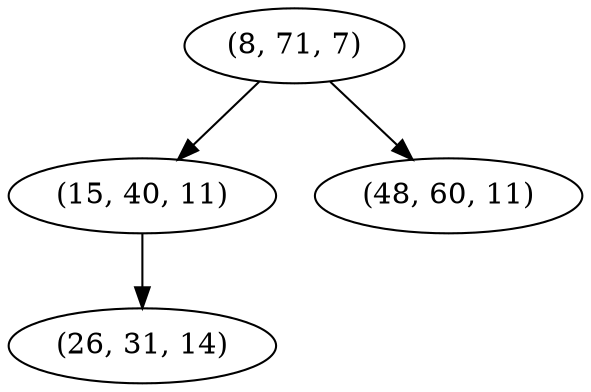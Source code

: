 digraph tree {
    "(8, 71, 7)";
    "(15, 40, 11)";
    "(26, 31, 14)";
    "(48, 60, 11)";
    "(8, 71, 7)" -> "(15, 40, 11)";
    "(8, 71, 7)" -> "(48, 60, 11)";
    "(15, 40, 11)" -> "(26, 31, 14)";
}
